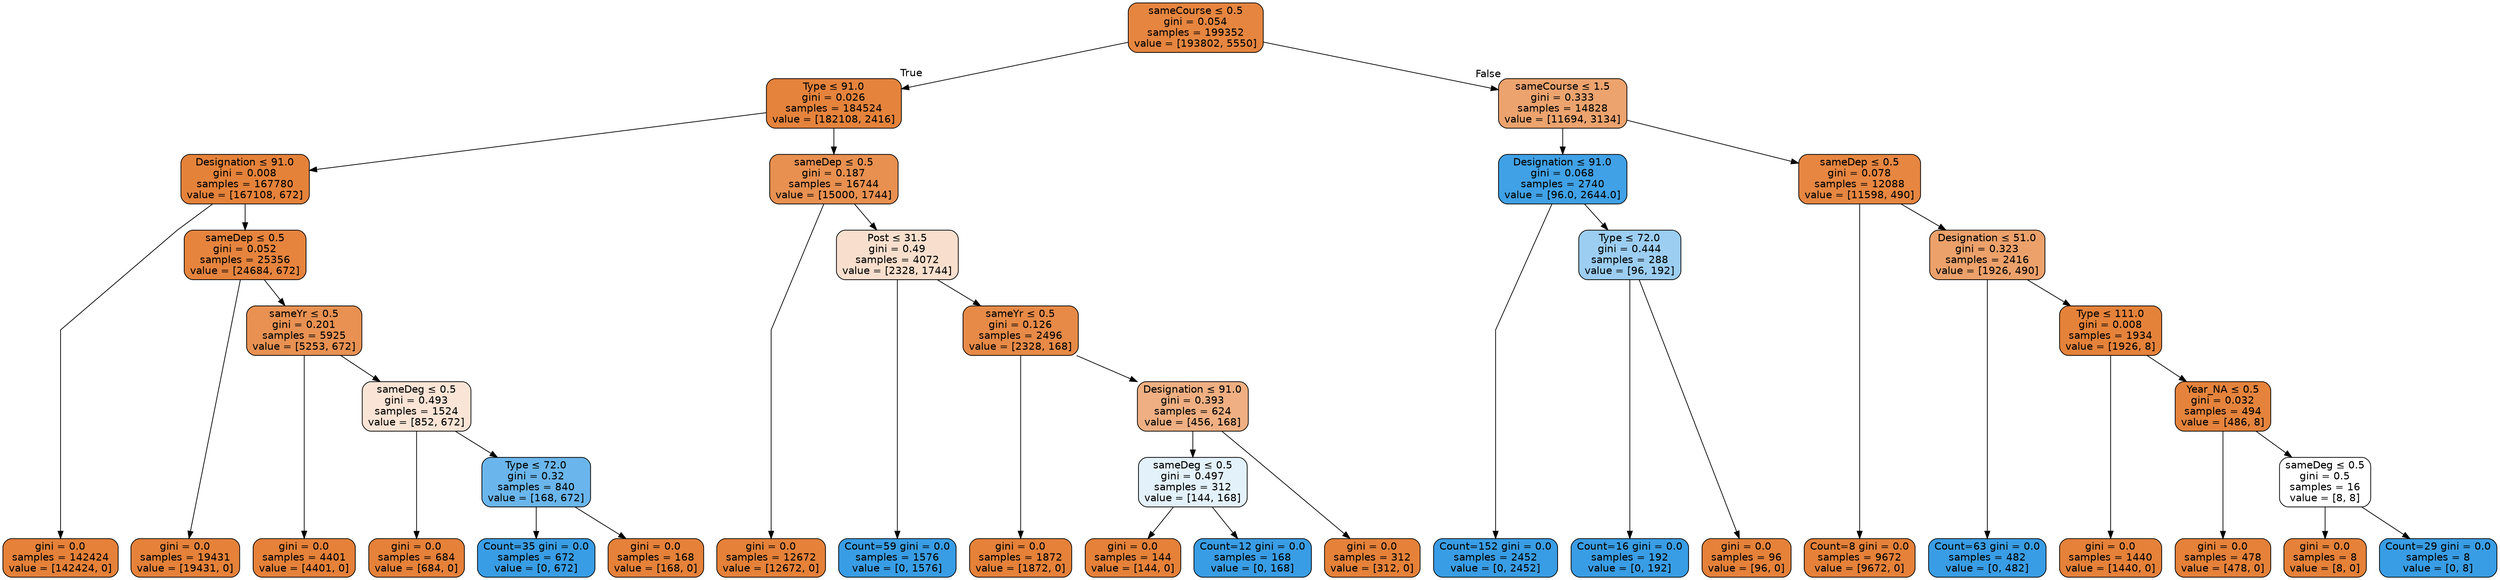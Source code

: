 digraph Tree {
node [shape=box, style="filled, rounded", color="black", fontname="helvetica"] ;
graph [ranksep=equally, splines=polyline] ;
edge [fontname="helvetica"] ;
0 [label=<sameCourse &le; 0.5<br/>gini = 0.054<br/>samples = 199352<br/>value = [193802, 5550]>, fillcolor="#e6853f"] ;
1 [label=<Type &le; 91.0<br/>gini = 0.026<br/>samples = 184524<br/>value = [182108, 2416]>, fillcolor="#e5833c"] ;
0 -> 1 [labeldistance=2.5, labelangle=45, headlabel="True"] ;
2 [label=<Designation &le; 91.0<br/>gini = 0.008<br/>samples = 167780<br/>value = [167108, 672]>, fillcolor="#e5823a"] ;
1 -> 2 ;
3 [label=<gini = 0.0<br/>samples = 142424<br/>value = [142424, 0]>, fillcolor="#e58139"] ;
2 -> 3 ;
4 [label=<sameDep &le; 0.5<br/>gini = 0.052<br/>samples = 25356<br/>value = [24684, 672]>, fillcolor="#e6843e"] ;
2 -> 4 ;
5 [label=<gini = 0.0<br/>samples = 19431<br/>value = [19431, 0]>, fillcolor="#e58139"] ;
4 -> 5 ;
6 [label=<sameYr &le; 0.5<br/>gini = 0.201<br/>samples = 5925<br/>value = [5253, 672]>, fillcolor="#e89152"] ;
4 -> 6 ;
7 [label=<gini = 0.0<br/>samples = 4401<br/>value = [4401, 0]>, fillcolor="#e58139"] ;
6 -> 7 ;
8 [label=<sameDeg &le; 0.5<br/>gini = 0.493<br/>samples = 1524<br/>value = [852, 672]>, fillcolor="#fae4d5"] ;
6 -> 8 ;
9 [label=<gini = 0.0<br/>samples = 684<br/>value = [684, 0]>, fillcolor="#e58139"] ;
8 -> 9 ;
10 [label=<Type &le; 72.0<br/>gini = 0.32<br/>samples = 840<br/>value = [168, 672]>, fillcolor="#6ab6ec"] ;
8 -> 10 ;
11 [label=<Count=35 gini = 0.0<br/>samples = 672<br/>value = [0, 672]>, fillcolor="#399de5"] ;
10 -> 11 ;
12 [label=<gini = 0.0<br/>samples = 168<br/>value = [168, 0]>, fillcolor="#e58139"] ;
10 -> 12 ;
13 [label=<sameDep &le; 0.5<br/>gini = 0.187<br/>samples = 16744<br/>value = [15000, 1744]>, fillcolor="#e89050"] ;
1 -> 13 ;
14 [label=<gini = 0.0<br/>samples = 12672<br/>value = [12672, 0]>, fillcolor="#e58139"] ;
13 -> 14 ;
15 [label=<Post &le; 31.5<br/>gini = 0.49<br/>samples = 4072<br/>value = [2328, 1744]>, fillcolor="#f8dfcd"] ;
13 -> 15 ;
16 [label=<Count=59 gini = 0.0<br/>samples = 1576<br/>value = [0, 1576]>, fillcolor="#399de5"] ;
15 -> 16 ;
17 [label=<sameYr &le; 0.5<br/>gini = 0.126<br/>samples = 2496<br/>value = [2328, 168]>, fillcolor="#e78a47"] ;
15 -> 17 ;
18 [label=<gini = 0.0<br/>samples = 1872<br/>value = [1872, 0]>, fillcolor="#e58139"] ;
17 -> 18 ;
19 [label=<Designation &le; 91.0<br/>gini = 0.393<br/>samples = 624<br/>value = [456, 168]>, fillcolor="#efaf82"] ;
17 -> 19 ;
20 [label=<sameDeg &le; 0.5<br/>gini = 0.497<br/>samples = 312<br/>value = [144, 168]>, fillcolor="#e3f1fb"] ;
19 -> 20 ;
21 [label=<gini = 0.0<br/>samples = 144<br/>value = [144, 0]>, fillcolor="#e58139"] ;
20 -> 21 ;
22 [label=<Count=12 gini = 0.0<br/>samples = 168<br/>value = [0, 168]>, fillcolor="#399de5"] ;
20 -> 22 ;
23 [label=<gini = 0.0<br/>samples = 312<br/>value = [312, 0]>, fillcolor="#e58139"] ;
19 -> 23 ;
24 [label=<sameCourse &le; 1.5<br/>gini = 0.333<br/>samples = 14828<br/>value = [11694, 3134]>, fillcolor="#eca36e"] ;
0 -> 24 [labeldistance=2.5, labelangle=-45, headlabel="False"] ;
25 [label=<Designation &le; 91.0<br/>gini = 0.068<br/>samples = 2740<br/>value = [96.0, 2644.0]>, fillcolor="#40a1e6"] ;
24 -> 25 ;
26 [label=<Count=152 gini = 0.0<br/>samples = 2452<br/>value = [0, 2452]>, fillcolor="#399de5"] ;
25 -> 26 ;
27 [label=<Type &le; 72.0<br/>gini = 0.444<br/>samples = 288<br/>value = [96, 192]>, fillcolor="#9ccef2"] ;
25 -> 27 ;
28 [label=<Count=16 gini = 0.0<br/>samples = 192<br/>value = [0, 192]>, fillcolor="#399de5"] ;
27 -> 28 ;
29 [label=<gini = 0.0<br/>samples = 96<br/>value = [96, 0]>, fillcolor="#e58139"] ;
27 -> 29 ;
30 [label=<sameDep &le; 0.5<br/>gini = 0.078<br/>samples = 12088<br/>value = [11598, 490]>, fillcolor="#e68641"] ;
24 -> 30 ;
31 [label=<Count=8 gini = 0.0<br/>samples = 9672<br/>value = [9672, 0]>, fillcolor="#e58139"] ;
30 -> 31 ;
32 [label=<Designation &le; 51.0<br/>gini = 0.323<br/>samples = 2416<br/>value = [1926, 490]>, fillcolor="#eca16b"] ;
30 -> 32 ;
33 [label=<Count=63 gini = 0.0<br/>samples = 482<br/>value = [0, 482]>, fillcolor="#399de5"] ;
32 -> 33 ;
34 [label=<Type &le; 111.0<br/>gini = 0.008<br/>samples = 1934<br/>value = [1926, 8]>, fillcolor="#e5823a"] ;
32 -> 34 ;
35 [label=<gini = 0.0<br/>samples = 1440<br/>value = [1440, 0]>, fillcolor="#e58139"] ;
34 -> 35 ;
36 [label=<Year_NA &le; 0.5<br/>gini = 0.032<br/>samples = 494<br/>value = [486, 8]>, fillcolor="#e5833c"] ;
34 -> 36 ;
37 [label=<gini = 0.0<br/>samples = 478<br/>value = [478, 0]>, fillcolor="#e58139"] ;
36 -> 37 ;
38 [label=<sameDeg &le; 0.5<br/>gini = 0.5<br/>samples = 16<br/>value = [8, 8]>, fillcolor="#ffffff"] ;
36 -> 38 ;
39 [label=<gini = 0.0<br/>samples = 8<br/>value = [8, 0]>, fillcolor="#e58139"] ;
38 -> 39 ;
40 [label=<Count=29 gini = 0.0<br/>samples = 8<br/>value = [0, 8]>, fillcolor="#399de5"] ;
38 -> 40 ;
{rank=same ; 0} ;
{rank=same ; 1; 24} ;
{rank=same ; 2; 13; 25; 30} ;
{rank=same ; 4; 15; 27; 32} ;
{rank=same ; 6; 17; 34} ;
{rank=same ; 8; 19; 36} ;
{rank=same ; 10; 20; 38} ;
{rank=same ; 3; 5; 7; 9; 11; 12; 14; 16; 18; 21; 22; 23; 26; 28; 29; 31; 33; 35; 37; 39; 40} ;
}